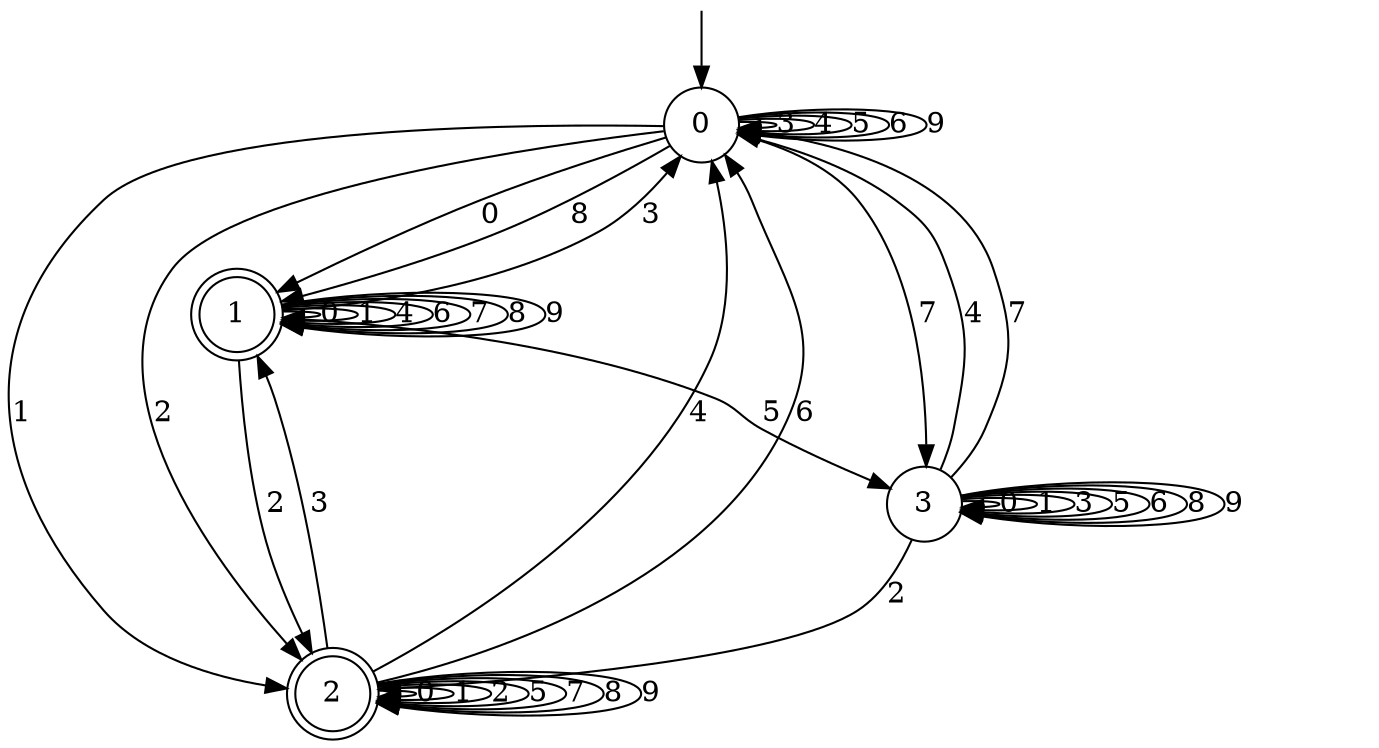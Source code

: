 digraph g {

	s0 [shape="circle" label="0"];
	s1 [shape="doublecircle" label="1"];
	s2 [shape="doublecircle" label="2"];
	s3 [shape="circle" label="3"];
	s0 -> s1 [label="0"];
	s0 -> s2 [label="1"];
	s0 -> s2 [label="2"];
	s0 -> s0 [label="3"];
	s0 -> s0 [label="4"];
	s0 -> s0 [label="5"];
	s0 -> s0 [label="6"];
	s0 -> s3 [label="7"];
	s0 -> s1 [label="8"];
	s0 -> s0 [label="9"];
	s1 -> s1 [label="0"];
	s1 -> s1 [label="1"];
	s1 -> s2 [label="2"];
	s1 -> s0 [label="3"];
	s1 -> s1 [label="4"];
	s1 -> s3 [label="5"];
	s1 -> s1 [label="6"];
	s1 -> s1 [label="7"];
	s1 -> s1 [label="8"];
	s1 -> s1 [label="9"];
	s2 -> s2 [label="0"];
	s2 -> s2 [label="1"];
	s2 -> s2 [label="2"];
	s2 -> s1 [label="3"];
	s2 -> s0 [label="4"];
	s2 -> s2 [label="5"];
	s2 -> s0 [label="6"];
	s2 -> s2 [label="7"];
	s2 -> s2 [label="8"];
	s2 -> s2 [label="9"];
	s3 -> s3 [label="0"];
	s3 -> s3 [label="1"];
	s3 -> s2 [label="2"];
	s3 -> s3 [label="3"];
	s3 -> s0 [label="4"];
	s3 -> s3 [label="5"];
	s3 -> s3 [label="6"];
	s3 -> s0 [label="7"];
	s3 -> s3 [label="8"];
	s3 -> s3 [label="9"];

__start0 [label="" shape="none" width="0" height="0"];
__start0 -> s0;

}
